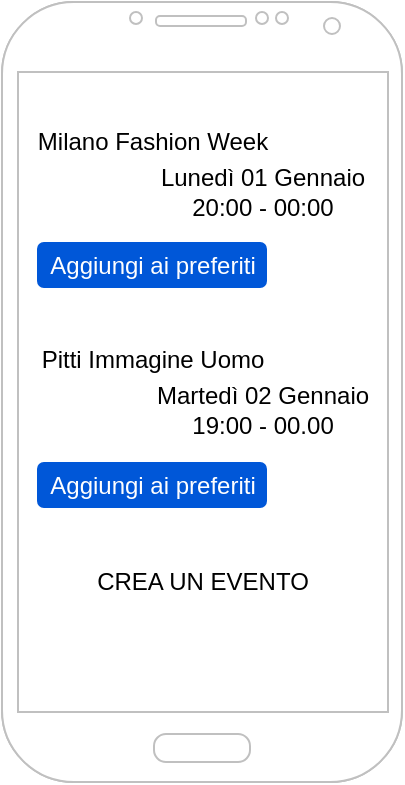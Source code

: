 <mxfile version="14.2.7" type="github">
  <diagram id="AioVaxwAggTM1YIc8hI-" name="Page-1">
    <mxGraphModel dx="723" dy="402" grid="1" gridSize="10" guides="1" tooltips="1" connect="1" arrows="1" fold="1" page="1" pageScale="1" pageWidth="827" pageHeight="1169" math="0" shadow="0">
      <root>
        <mxCell id="0" />
        <mxCell id="1" parent="0" />
        <mxCell id="tMKfcTUunkBpZ0ji0AKX-1" value="" style="verticalLabelPosition=bottom;verticalAlign=top;html=1;shadow=0;dashed=0;strokeWidth=1;shape=mxgraph.android.phone2;strokeColor=#c0c0c0;" vertex="1" parent="1">
          <mxGeometry x="310" y="60" width="200" height="390" as="geometry" />
        </mxCell>
        <mxCell id="tMKfcTUunkBpZ0ji0AKX-2" value="" style="verticalLabelPosition=bottom;verticalAlign=top;html=1;shadow=0;dashed=0;strokeWidth=1;shape=mxgraph.android.phone2;strokeColor=#c0c0c0;" vertex="1" parent="1">
          <mxGeometry x="310" y="60" width="200" height="390" as="geometry" />
        </mxCell>
        <mxCell id="tMKfcTUunkBpZ0ji0AKX-5" value="Lunedì 01 Gennaio&lt;br&gt;20:00 - 00:00" style="text;html=1;resizable=0;autosize=1;align=center;verticalAlign=middle;points=[];fillColor=none;strokeColor=none;rounded=0;" vertex="1" parent="1">
          <mxGeometry x="380" y="140" width="120" height="30" as="geometry" />
        </mxCell>
        <mxCell id="tMKfcTUunkBpZ0ji0AKX-6" value="Martedì 02 Gennaio&lt;br&gt;19:00 - 00.00" style="text;html=1;resizable=0;autosize=1;align=center;verticalAlign=middle;points=[];fillColor=none;strokeColor=none;rounded=0;" vertex="1" parent="1">
          <mxGeometry x="380" y="249" width="120" height="30" as="geometry" />
        </mxCell>
        <mxCell id="tMKfcTUunkBpZ0ji0AKX-7" value="Milano Fashion Week" style="text;html=1;resizable=0;autosize=1;align=center;verticalAlign=middle;points=[];fillColor=none;strokeColor=none;rounded=0;" vertex="1" parent="1">
          <mxGeometry x="320" y="120" width="130" height="20" as="geometry" />
        </mxCell>
        <mxCell id="tMKfcTUunkBpZ0ji0AKX-10" value="" style="shape=image;html=1;verticalAlign=top;verticalLabelPosition=bottom;labelBackgroundColor=#ffffff;imageAspect=0;aspect=fixed;image=https://cdn4.iconfinder.com/data/icons/wirecons-free-vector-icons/32/add-128.png" vertex="1" parent="1">
          <mxGeometry x="400" y="370" width="20" height="20" as="geometry" />
        </mxCell>
        <mxCell id="tMKfcTUunkBpZ0ji0AKX-11" value="CREA UN EVENTO" style="text;html=1;resizable=0;autosize=1;align=center;verticalAlign=middle;points=[];fillColor=none;strokeColor=none;rounded=0;" vertex="1" parent="1">
          <mxGeometry x="350" y="340" width="120" height="20" as="geometry" />
        </mxCell>
        <mxCell id="tMKfcTUunkBpZ0ji0AKX-12" value="Aggiungi ai preferiti" style="rounded=1;fillColor=#0057D8;align=center;strokeColor=none;html=1;fontColor=#ffffff;fontSize=12" vertex="1" parent="1">
          <mxGeometry x="327.5" y="180" width="115" height="23" as="geometry" />
        </mxCell>
        <mxCell id="tMKfcTUunkBpZ0ji0AKX-14" value="Aggiungi ai preferiti" style="rounded=1;fillColor=#0057D8;align=center;strokeColor=none;html=1;fontColor=#ffffff;fontSize=12" vertex="1" parent="1">
          <mxGeometry x="327.5" y="290" width="115" height="23" as="geometry" />
        </mxCell>
        <mxCell id="tMKfcTUunkBpZ0ji0AKX-15" value="Pitti Immagine Uomo&lt;br&gt;" style="text;html=1;resizable=0;autosize=1;align=center;verticalAlign=middle;points=[];fillColor=none;strokeColor=none;rounded=0;" vertex="1" parent="1">
          <mxGeometry x="320" y="229" width="130" height="20" as="geometry" />
        </mxCell>
      </root>
    </mxGraphModel>
  </diagram>
</mxfile>
